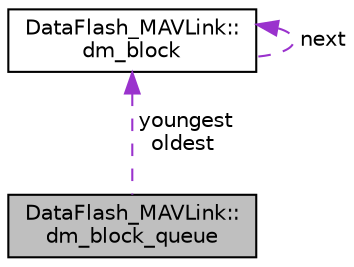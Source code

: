 digraph "DataFlash_MAVLink::dm_block_queue"
{
 // INTERACTIVE_SVG=YES
  edge [fontname="Helvetica",fontsize="10",labelfontname="Helvetica",labelfontsize="10"];
  node [fontname="Helvetica",fontsize="10",shape=record];
  Node1 [label="DataFlash_MAVLink::\ldm_block_queue",height=0.2,width=0.4,color="black", fillcolor="grey75", style="filled", fontcolor="black"];
  Node2 -> Node1 [dir="back",color="darkorchid3",fontsize="10",style="dashed",label=" youngest\noldest" ,fontname="Helvetica"];
  Node2 [label="DataFlash_MAVLink::\ldm_block",height=0.2,width=0.4,color="black", fillcolor="white", style="filled",URL="$structDataFlash__MAVLink_1_1dm__block.html"];
  Node2 -> Node2 [dir="back",color="darkorchid3",fontsize="10",style="dashed",label=" next" ,fontname="Helvetica"];
}
